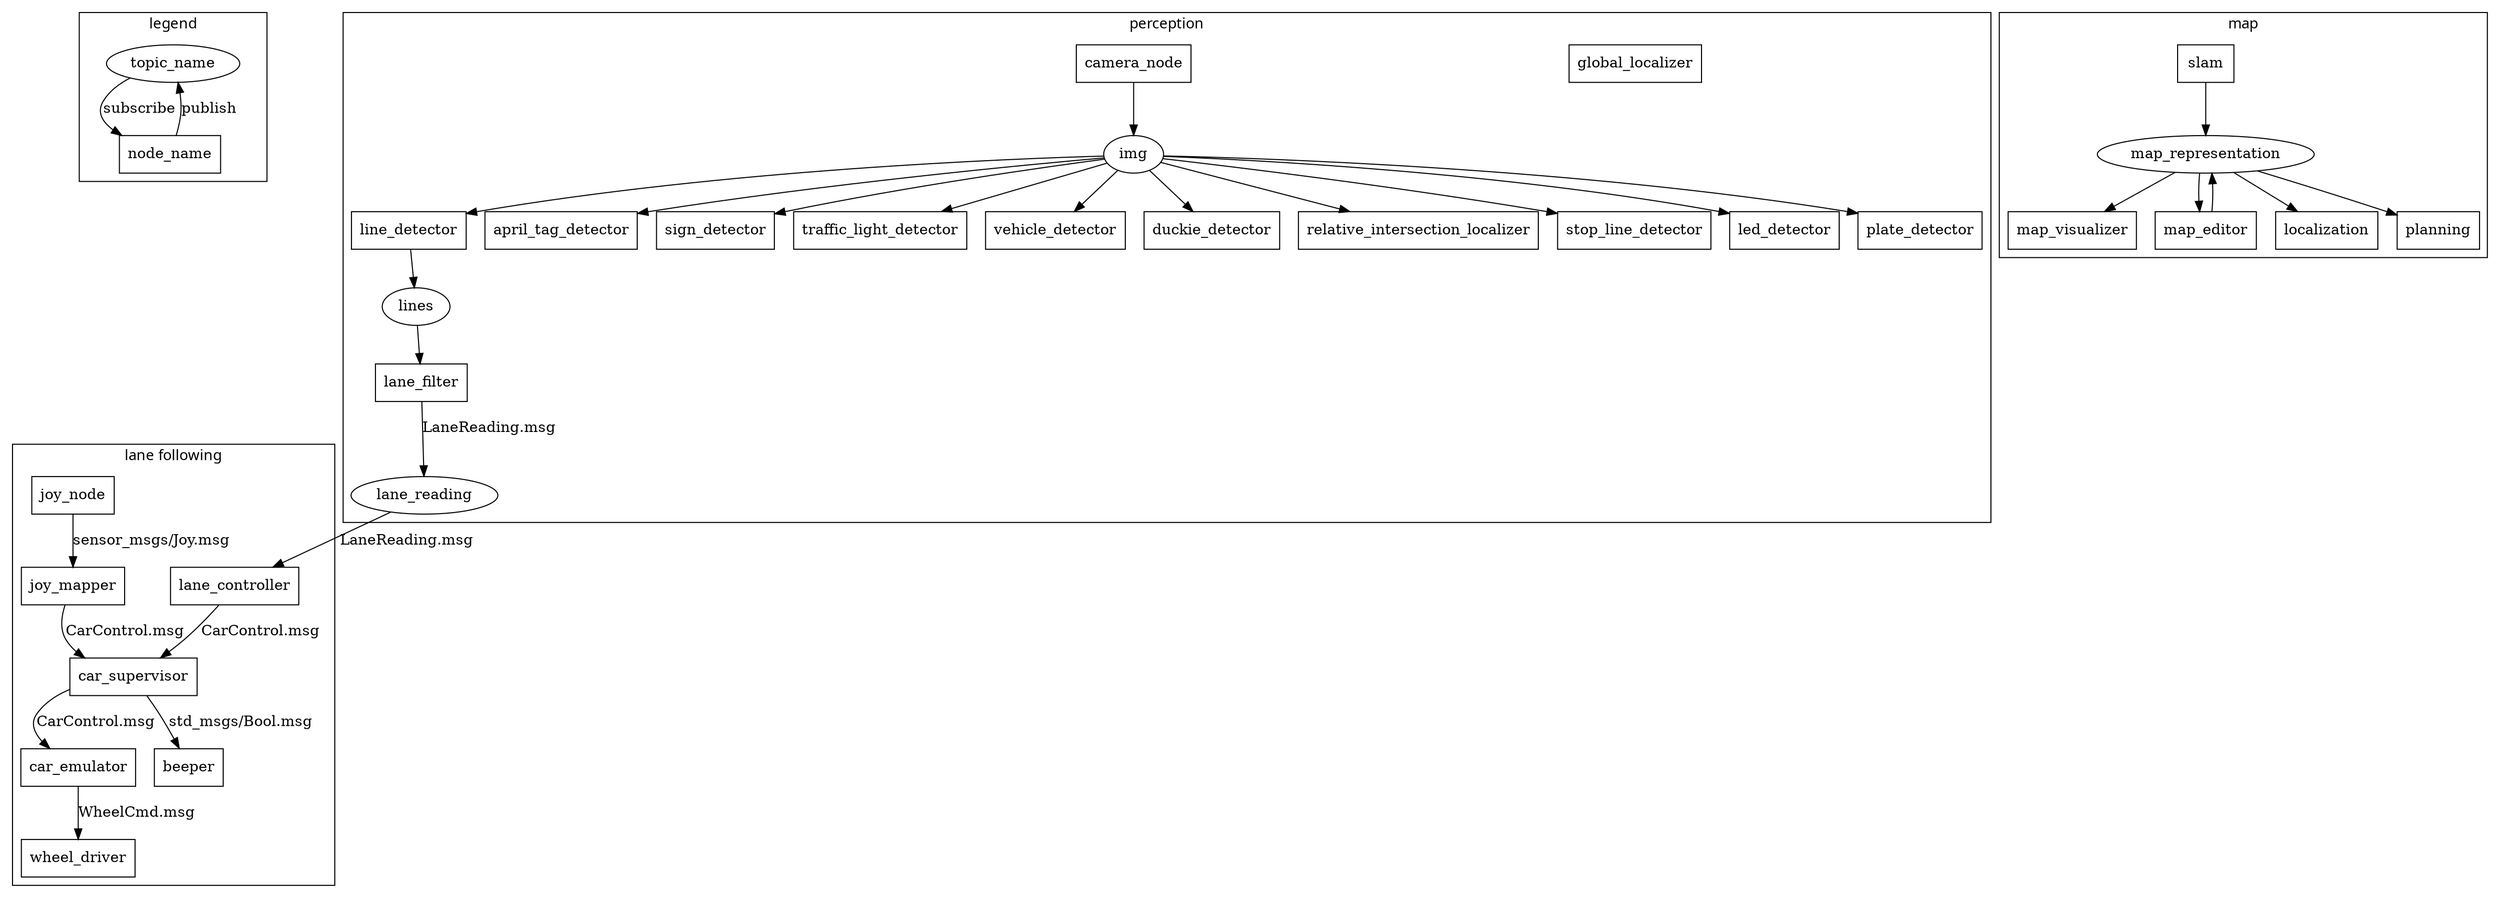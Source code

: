 digraph D {
	fontname="sans";
	subgraph cluster_legend{
		label="legend"
		// ROS Topics
		topic_name;
		// ROS Nodes
		node [shape=box]
		node_name;

		// Connection
		node_name -> topic_name [label="publish"];
		topic_name -> node_name [label="subscribe"];
	}

	subgraph cluster_perception{
		label="perception"
		// TOPIC
		img;
		lines;
		lane_reading; //LaneReading: y, phi, sigma_y, sigma_phi, status
		// ROS Nodes
		node [shape=box];
		lane_filter; //tells you y and phi
		line_detector;
		april_tag_detector;
		sign_detector;
		traffic_light_detector;
		vehicle_detector;
		duckie_detector;
		relative_intersection_localizer;
		global_localizer;
		stop_line_detector;
		camera_node;
		led_detector;
		plate_detector;

		// Connections
		camera_node->img;
		
		img->line_detector;
		img->april_tag_detector;
		img->led_detector;
		img->stop_line_detector;
		img->relative_intersection_localizer;
		img->duckie_detector;
		img->vehicle_detector;
		img->traffic_light_detector;
		img->sign_detector;
		img->plate_detector;

		line_detector->lines;
		lines->lane_filter;
		lane_filter->lane_reading [label="LaneReading.msg"];
	}

	subgraph cluster_map{
		label="map";
		// TOPICS
		map_representation;
		// ROS Nodes
		node [shape=box];
		map_visualizer;
		map_editor;
		localization;
		planning;
		slam;

		slam -> map_representation;
		map_representation -> map_visualizer;
		map_editor -> map_representation;
		map_representation -> map_editor;
		map_representation -> planning;
		map_representation -> localization;
	}

	subgraph cluster_lane_following{
		label="lane following";
		// TOPICS

		// ROS Nodes
		node [shape=box];
		lane_controller;
		car_emulator;
		car_supervisor;
		joy_node;
		joy_mapper;
		wheel_driver;
		beeper;
		// CONNECTIONS
		joy_node->joy_mapper [label="sensor_msgs/Joy.msg"];
		joy_mapper-> car_supervisor [label="CarControl.msg"];
		lane_reading->lane_controller [label="LaneReading.msg"];
		lane_controller-> car_supervisor [label="CarControl.msg"];
		car_supervisor -> beeper [label="std_msgs/Bool.msg"];
		car_supervisor->car_emulator [label="CarControl.msg"];
		car_emulator->wheel_driver [label="WheelCmd.msg"];
	}
}